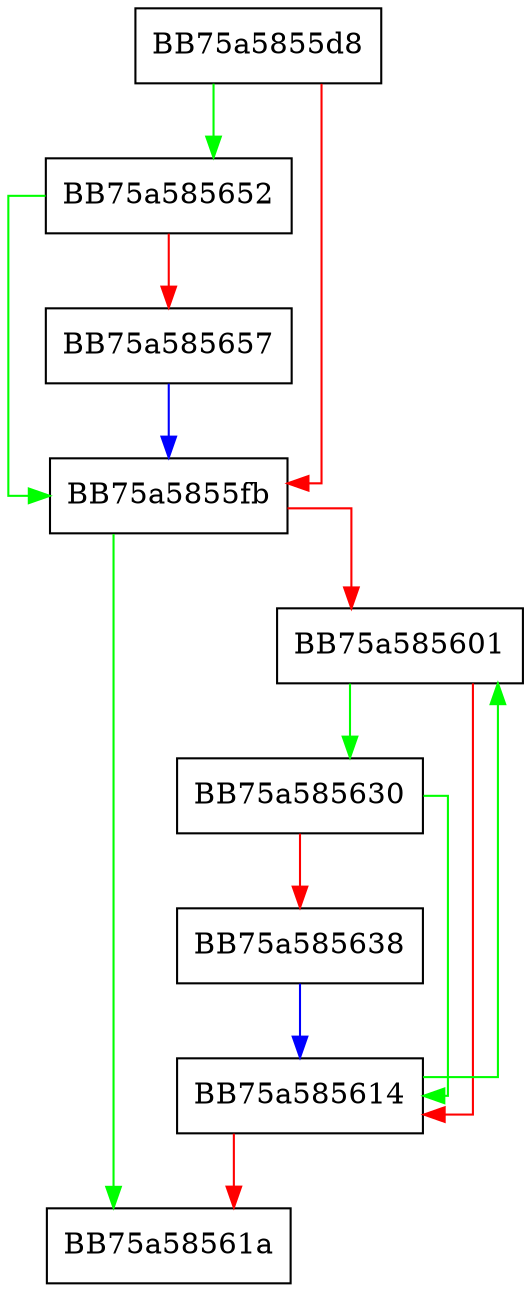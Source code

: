 digraph CleanupBlocks {
  node [shape="box"];
  graph [splines=ortho];
  BB75a5855d8 -> BB75a585652 [color="green"];
  BB75a5855d8 -> BB75a5855fb [color="red"];
  BB75a5855fb -> BB75a58561a [color="green"];
  BB75a5855fb -> BB75a585601 [color="red"];
  BB75a585601 -> BB75a585630 [color="green"];
  BB75a585601 -> BB75a585614 [color="red"];
  BB75a585614 -> BB75a585601 [color="green"];
  BB75a585614 -> BB75a58561a [color="red"];
  BB75a585630 -> BB75a585614 [color="green"];
  BB75a585630 -> BB75a585638 [color="red"];
  BB75a585638 -> BB75a585614 [color="blue"];
  BB75a585652 -> BB75a5855fb [color="green"];
  BB75a585652 -> BB75a585657 [color="red"];
  BB75a585657 -> BB75a5855fb [color="blue"];
}